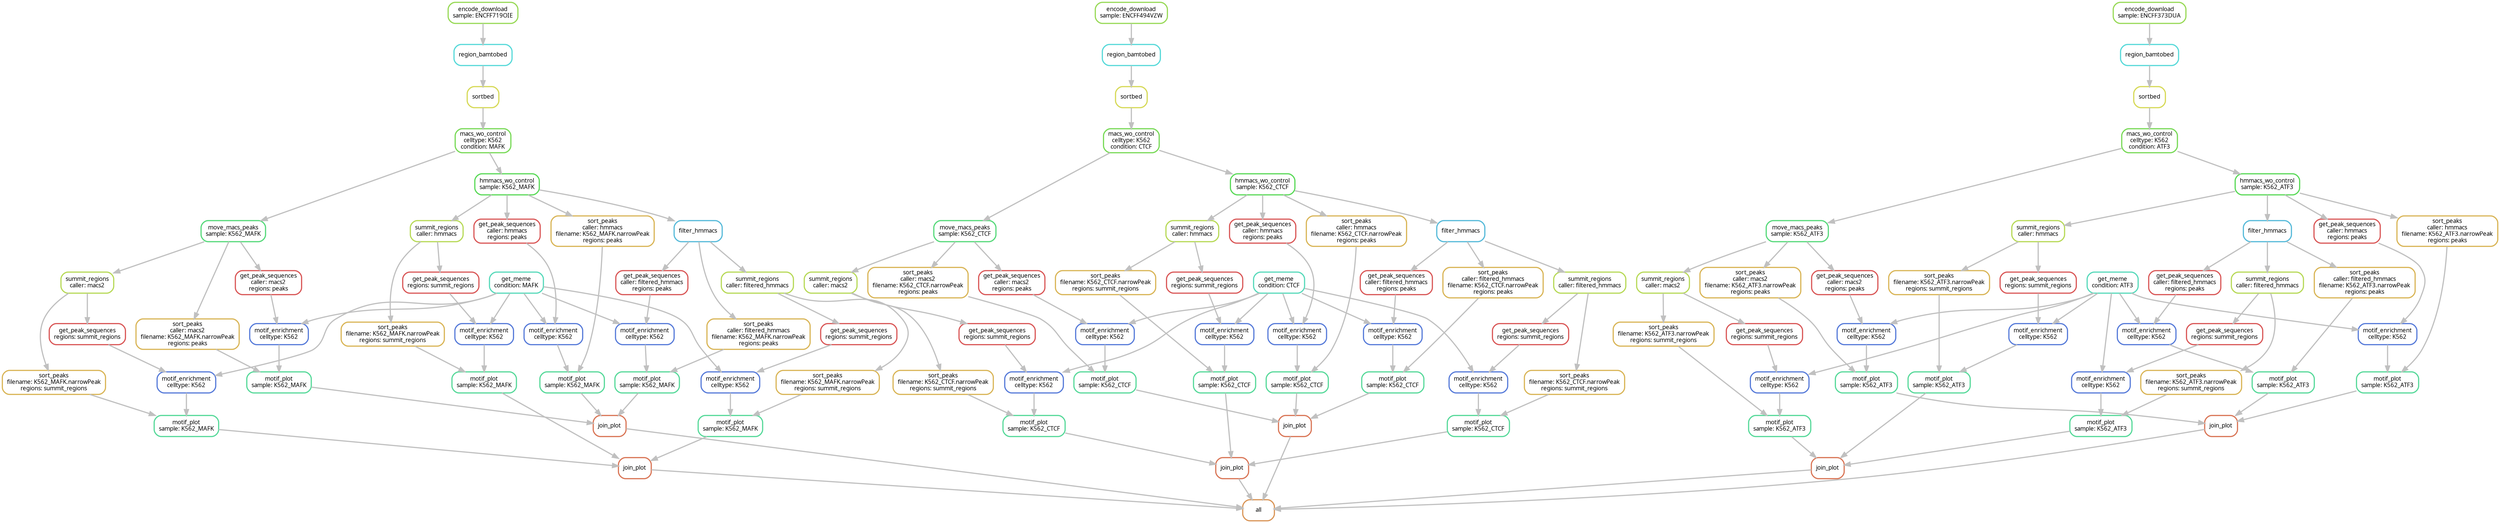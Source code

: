 digraph snakemake_dag {
    graph[bgcolor=white, margin=0];
    node[shape=box, style=rounded, fontname=sans,                 fontsize=10, penwidth=2];
    edge[penwidth=2, color=grey];
	0[label = "all", color = "0.08 0.6 0.85", style="rounded"];
	1[label = "join_plot", color = "0.04 0.6 0.85", style="rounded"];
	2[label = "motif_plot\nsample: K562_MAFK", color = "0.42 0.6 0.85", style="rounded"];
	3[label = "motif_enrichment\ncelltype: K562", color = "0.62 0.6 0.85", style="rounded"];
	4[label = "get_peak_sequences\ncaller: macs2\nregions: peaks", color = "0.00 0.6 0.85", style="rounded"];
	5[label = "move_macs_peaks\nsample: K562_MAFK", color = "0.38 0.6 0.85", style="rounded"];
	6[label = "macs_wo_control\ncelltype: K562\ncondition: MAFK", color = "0.29 0.6 0.85", style="rounded"];
	7[label = "sortbed", color = "0.17 0.6 0.85", style="rounded"];
	8[label = "region_bamtobed", color = "0.50 0.6 0.85", style="rounded"];
	9[label = "encode_download\nsample: ENCFF719OIE", color = "0.25 0.6 0.85", style="rounded"];
	10[label = "get_meme\ncondition: MAFK", color = "0.46 0.6 0.85", style="rounded"];
	11[label = "sort_peaks\ncaller: macs2\nfilename: K562_MAFK.narrowPeak\nregions: peaks", color = "0.12 0.6 0.85", style="rounded"];
	12[label = "motif_plot\nsample: K562_MAFK", color = "0.42 0.6 0.85", style="rounded"];
	13[label = "motif_enrichment\ncelltype: K562", color = "0.62 0.6 0.85", style="rounded"];
	14[label = "get_peak_sequences\ncaller: filtered_hmmacs\nregions: peaks", color = "0.00 0.6 0.85", style="rounded"];
	15[label = "filter_hmmacs", color = "0.54 0.6 0.85", style="rounded"];
	16[label = "hmmacs_wo_control\nsample: K562_MAFK", color = "0.33 0.6 0.85", style="rounded"];
	17[label = "sort_peaks\ncaller: filtered_hmmacs\nfilename: K562_MAFK.narrowPeak\nregions: peaks", color = "0.12 0.6 0.85", style="rounded"];
	18[label = "motif_plot\nsample: K562_MAFK", color = "0.42 0.6 0.85", style="rounded"];
	19[label = "motif_enrichment\ncelltype: K562", color = "0.62 0.6 0.85", style="rounded"];
	20[label = "get_peak_sequences\ncaller: hmmacs\nregions: peaks", color = "0.00 0.6 0.85", style="rounded"];
	21[label = "sort_peaks\ncaller: hmmacs\nfilename: K562_MAFK.narrowPeak\nregions: peaks", color = "0.12 0.6 0.85", style="rounded"];
	22[label = "join_plot", color = "0.04 0.6 0.85", style="rounded"];
	23[label = "motif_plot\nsample: K562_CTCF", color = "0.42 0.6 0.85", style="rounded"];
	24[label = "motif_enrichment\ncelltype: K562", color = "0.62 0.6 0.85", style="rounded"];
	25[label = "get_peak_sequences\ncaller: macs2\nregions: peaks", color = "0.00 0.6 0.85", style="rounded"];
	26[label = "move_macs_peaks\nsample: K562_CTCF", color = "0.38 0.6 0.85", style="rounded"];
	27[label = "macs_wo_control\ncelltype: K562\ncondition: CTCF", color = "0.29 0.6 0.85", style="rounded"];
	28[label = "sortbed", color = "0.17 0.6 0.85", style="rounded"];
	29[label = "region_bamtobed", color = "0.50 0.6 0.85", style="rounded"];
	30[label = "encode_download\nsample: ENCFF494VZW", color = "0.25 0.6 0.85", style="rounded"];
	31[label = "get_meme\ncondition: CTCF", color = "0.46 0.6 0.85", style="rounded"];
	32[label = "sort_peaks\ncaller: macs2\nfilename: K562_CTCF.narrowPeak\nregions: peaks", color = "0.12 0.6 0.85", style="rounded"];
	33[label = "motif_plot\nsample: K562_CTCF", color = "0.42 0.6 0.85", style="rounded"];
	34[label = "motif_enrichment\ncelltype: K562", color = "0.62 0.6 0.85", style="rounded"];
	35[label = "get_peak_sequences\ncaller: filtered_hmmacs\nregions: peaks", color = "0.00 0.6 0.85", style="rounded"];
	36[label = "filter_hmmacs", color = "0.54 0.6 0.85", style="rounded"];
	37[label = "hmmacs_wo_control\nsample: K562_CTCF", color = "0.33 0.6 0.85", style="rounded"];
	38[label = "sort_peaks\ncaller: filtered_hmmacs\nfilename: K562_CTCF.narrowPeak\nregions: peaks", color = "0.12 0.6 0.85", style="rounded"];
	39[label = "motif_plot\nsample: K562_CTCF", color = "0.42 0.6 0.85", style="rounded"];
	40[label = "motif_enrichment\ncelltype: K562", color = "0.62 0.6 0.85", style="rounded"];
	41[label = "get_peak_sequences\ncaller: hmmacs\nregions: peaks", color = "0.00 0.6 0.85", style="rounded"];
	42[label = "sort_peaks\ncaller: hmmacs\nfilename: K562_CTCF.narrowPeak\nregions: peaks", color = "0.12 0.6 0.85", style="rounded"];
	43[label = "join_plot", color = "0.04 0.6 0.85", style="rounded"];
	44[label = "motif_plot\nsample: K562_ATF3", color = "0.42 0.6 0.85", style="rounded"];
	45[label = "motif_enrichment\ncelltype: K562", color = "0.62 0.6 0.85", style="rounded"];
	46[label = "get_peak_sequences\ncaller: macs2\nregions: peaks", color = "0.00 0.6 0.85", style="rounded"];
	47[label = "move_macs_peaks\nsample: K562_ATF3", color = "0.38 0.6 0.85", style="rounded"];
	48[label = "macs_wo_control\ncelltype: K562\ncondition: ATF3", color = "0.29 0.6 0.85", style="rounded"];
	49[label = "sortbed", color = "0.17 0.6 0.85", style="rounded"];
	50[label = "region_bamtobed", color = "0.50 0.6 0.85", style="rounded"];
	51[label = "encode_download\nsample: ENCFF373DUA", color = "0.25 0.6 0.85", style="rounded"];
	52[label = "get_meme\ncondition: ATF3", color = "0.46 0.6 0.85", style="rounded"];
	53[label = "sort_peaks\ncaller: macs2\nfilename: K562_ATF3.narrowPeak\nregions: peaks", color = "0.12 0.6 0.85", style="rounded"];
	54[label = "motif_plot\nsample: K562_ATF3", color = "0.42 0.6 0.85", style="rounded"];
	55[label = "motif_enrichment\ncelltype: K562", color = "0.62 0.6 0.85", style="rounded"];
	56[label = "get_peak_sequences\ncaller: filtered_hmmacs\nregions: peaks", color = "0.00 0.6 0.85", style="rounded"];
	57[label = "filter_hmmacs", color = "0.54 0.6 0.85", style="rounded"];
	58[label = "hmmacs_wo_control\nsample: K562_ATF3", color = "0.33 0.6 0.85", style="rounded"];
	59[label = "sort_peaks\ncaller: filtered_hmmacs\nfilename: K562_ATF3.narrowPeak\nregions: peaks", color = "0.12 0.6 0.85", style="rounded"];
	60[label = "motif_plot\nsample: K562_ATF3", color = "0.42 0.6 0.85", style="rounded"];
	61[label = "motif_enrichment\ncelltype: K562", color = "0.62 0.6 0.85", style="rounded"];
	62[label = "get_peak_sequences\ncaller: hmmacs\nregions: peaks", color = "0.00 0.6 0.85", style="rounded"];
	63[label = "sort_peaks\ncaller: hmmacs\nfilename: K562_ATF3.narrowPeak\nregions: peaks", color = "0.12 0.6 0.85", style="rounded"];
	64[label = "join_plot", color = "0.04 0.6 0.85", style="rounded"];
	65[label = "motif_plot\nsample: K562_MAFK", color = "0.42 0.6 0.85", style="rounded"];
	66[label = "motif_enrichment\ncelltype: K562", color = "0.62 0.6 0.85", style="rounded"];
	67[label = "get_peak_sequences\nregions: summit_regions", color = "0.00 0.6 0.85", style="rounded"];
	68[label = "summit_regions\ncaller: macs2", color = "0.21 0.6 0.85", style="rounded"];
	69[label = "sort_peaks\nfilename: K562_MAFK.narrowPeak\nregions: summit_regions", color = "0.12 0.6 0.85", style="rounded"];
	70[label = "motif_plot\nsample: K562_MAFK", color = "0.42 0.6 0.85", style="rounded"];
	71[label = "motif_enrichment\ncelltype: K562", color = "0.62 0.6 0.85", style="rounded"];
	72[label = "get_peak_sequences\nregions: summit_regions", color = "0.00 0.6 0.85", style="rounded"];
	73[label = "summit_regions\ncaller: filtered_hmmacs", color = "0.21 0.6 0.85", style="rounded"];
	74[label = "sort_peaks\nfilename: K562_MAFK.narrowPeak\nregions: summit_regions", color = "0.12 0.6 0.85", style="rounded"];
	75[label = "motif_plot\nsample: K562_MAFK", color = "0.42 0.6 0.85", style="rounded"];
	76[label = "motif_enrichment\ncelltype: K562", color = "0.62 0.6 0.85", style="rounded"];
	77[label = "get_peak_sequences\nregions: summit_regions", color = "0.00 0.6 0.85", style="rounded"];
	78[label = "summit_regions\ncaller: hmmacs", color = "0.21 0.6 0.85", style="rounded"];
	79[label = "sort_peaks\nfilename: K562_MAFK.narrowPeak\nregions: summit_regions", color = "0.12 0.6 0.85", style="rounded"];
	80[label = "join_plot", color = "0.04 0.6 0.85", style="rounded"];
	81[label = "motif_plot\nsample: K562_CTCF", color = "0.42 0.6 0.85", style="rounded"];
	82[label = "motif_enrichment\ncelltype: K562", color = "0.62 0.6 0.85", style="rounded"];
	83[label = "get_peak_sequences\nregions: summit_regions", color = "0.00 0.6 0.85", style="rounded"];
	84[label = "summit_regions\ncaller: macs2", color = "0.21 0.6 0.85", style="rounded"];
	85[label = "sort_peaks\nfilename: K562_CTCF.narrowPeak\nregions: summit_regions", color = "0.12 0.6 0.85", style="rounded"];
	86[label = "motif_plot\nsample: K562_CTCF", color = "0.42 0.6 0.85", style="rounded"];
	87[label = "motif_enrichment\ncelltype: K562", color = "0.62 0.6 0.85", style="rounded"];
	88[label = "get_peak_sequences\nregions: summit_regions", color = "0.00 0.6 0.85", style="rounded"];
	89[label = "summit_regions\ncaller: filtered_hmmacs", color = "0.21 0.6 0.85", style="rounded"];
	90[label = "sort_peaks\nfilename: K562_CTCF.narrowPeak\nregions: summit_regions", color = "0.12 0.6 0.85", style="rounded"];
	91[label = "motif_plot\nsample: K562_CTCF", color = "0.42 0.6 0.85", style="rounded"];
	92[label = "motif_enrichment\ncelltype: K562", color = "0.62 0.6 0.85", style="rounded"];
	93[label = "get_peak_sequences\nregions: summit_regions", color = "0.00 0.6 0.85", style="rounded"];
	94[label = "summit_regions\ncaller: hmmacs", color = "0.21 0.6 0.85", style="rounded"];
	95[label = "sort_peaks\nfilename: K562_CTCF.narrowPeak\nregions: summit_regions", color = "0.12 0.6 0.85", style="rounded"];
	96[label = "join_plot", color = "0.04 0.6 0.85", style="rounded"];
	97[label = "motif_plot\nsample: K562_ATF3", color = "0.42 0.6 0.85", style="rounded"];
	98[label = "motif_enrichment\ncelltype: K562", color = "0.62 0.6 0.85", style="rounded"];
	99[label = "get_peak_sequences\nregions: summit_regions", color = "0.00 0.6 0.85", style="rounded"];
	100[label = "summit_regions\ncaller: macs2", color = "0.21 0.6 0.85", style="rounded"];
	101[label = "sort_peaks\nfilename: K562_ATF3.narrowPeak\nregions: summit_regions", color = "0.12 0.6 0.85", style="rounded"];
	102[label = "motif_plot\nsample: K562_ATF3", color = "0.42 0.6 0.85", style="rounded"];
	103[label = "motif_enrichment\ncelltype: K562", color = "0.62 0.6 0.85", style="rounded"];
	104[label = "get_peak_sequences\nregions: summit_regions", color = "0.00 0.6 0.85", style="rounded"];
	105[label = "summit_regions\ncaller: filtered_hmmacs", color = "0.21 0.6 0.85", style="rounded"];
	106[label = "sort_peaks\nfilename: K562_ATF3.narrowPeak\nregions: summit_regions", color = "0.12 0.6 0.85", style="rounded"];
	107[label = "motif_plot\nsample: K562_ATF3", color = "0.42 0.6 0.85", style="rounded"];
	108[label = "motif_enrichment\ncelltype: K562", color = "0.62 0.6 0.85", style="rounded"];
	109[label = "get_peak_sequences\nregions: summit_regions", color = "0.00 0.6 0.85", style="rounded"];
	110[label = "summit_regions\ncaller: hmmacs", color = "0.21 0.6 0.85", style="rounded"];
	111[label = "sort_peaks\nfilename: K562_ATF3.narrowPeak\nregions: summit_regions", color = "0.12 0.6 0.85", style="rounded"];
	1 -> 0
	22 -> 0
	43 -> 0
	64 -> 0
	80 -> 0
	96 -> 0
	2 -> 1
	12 -> 1
	18 -> 1
	3 -> 2
	11 -> 2
	4 -> 3
	10 -> 3
	5 -> 4
	6 -> 5
	7 -> 6
	8 -> 7
	9 -> 8
	5 -> 11
	13 -> 12
	17 -> 12
	14 -> 13
	10 -> 13
	15 -> 14
	16 -> 15
	6 -> 16
	15 -> 17
	19 -> 18
	21 -> 18
	20 -> 19
	10 -> 19
	16 -> 20
	16 -> 21
	23 -> 22
	33 -> 22
	39 -> 22
	24 -> 23
	32 -> 23
	25 -> 24
	31 -> 24
	26 -> 25
	27 -> 26
	28 -> 27
	29 -> 28
	30 -> 29
	26 -> 32
	34 -> 33
	38 -> 33
	35 -> 34
	31 -> 34
	36 -> 35
	37 -> 36
	27 -> 37
	36 -> 38
	40 -> 39
	42 -> 39
	41 -> 40
	31 -> 40
	37 -> 41
	37 -> 42
	44 -> 43
	54 -> 43
	60 -> 43
	45 -> 44
	53 -> 44
	46 -> 45
	52 -> 45
	47 -> 46
	48 -> 47
	49 -> 48
	50 -> 49
	51 -> 50
	47 -> 53
	55 -> 54
	59 -> 54
	56 -> 55
	52 -> 55
	57 -> 56
	58 -> 57
	48 -> 58
	57 -> 59
	61 -> 60
	63 -> 60
	62 -> 61
	52 -> 61
	58 -> 62
	58 -> 63
	65 -> 64
	70 -> 64
	75 -> 64
	66 -> 65
	69 -> 65
	67 -> 66
	10 -> 66
	68 -> 67
	5 -> 68
	68 -> 69
	71 -> 70
	74 -> 70
	72 -> 71
	10 -> 71
	73 -> 72
	15 -> 73
	73 -> 74
	76 -> 75
	79 -> 75
	77 -> 76
	10 -> 76
	78 -> 77
	16 -> 78
	78 -> 79
	81 -> 80
	86 -> 80
	91 -> 80
	82 -> 81
	85 -> 81
	83 -> 82
	31 -> 82
	84 -> 83
	26 -> 84
	84 -> 85
	87 -> 86
	90 -> 86
	88 -> 87
	31 -> 87
	89 -> 88
	36 -> 89
	89 -> 90
	92 -> 91
	95 -> 91
	93 -> 92
	31 -> 92
	94 -> 93
	37 -> 94
	94 -> 95
	97 -> 96
	102 -> 96
	107 -> 96
	98 -> 97
	101 -> 97
	99 -> 98
	52 -> 98
	100 -> 99
	47 -> 100
	100 -> 101
	103 -> 102
	106 -> 102
	104 -> 103
	52 -> 103
	105 -> 104
	57 -> 105
	105 -> 106
	108 -> 107
	111 -> 107
	109 -> 108
	52 -> 108
	110 -> 109
	58 -> 110
	110 -> 111
}            
